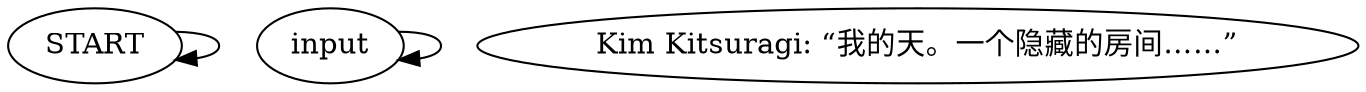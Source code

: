 # DOOMED S1 / KIM WEAPON CACHE barks
# Spoken when entering the hidden weapon cache with Kim
# ==================================================
digraph G {
	  0 [label="START"];
	  1 [label="input"];
	  2 [label="Kim Kitsuragi: “我的天。一个隐藏的房间……”"];
	  0 -> 0
	  1 -> 1
}

